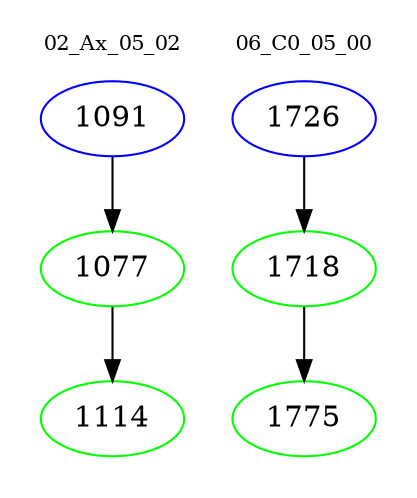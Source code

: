 digraph{
subgraph cluster_0 {
color = white
label = "02_Ax_05_02";
fontsize=10;
T0_1091 [label="1091", color="blue"]
T0_1091 -> T0_1077 [color="black"]
T0_1077 [label="1077", color="green"]
T0_1077 -> T0_1114 [color="black"]
T0_1114 [label="1114", color="green"]
}
subgraph cluster_1 {
color = white
label = "06_C0_05_00";
fontsize=10;
T1_1726 [label="1726", color="blue"]
T1_1726 -> T1_1718 [color="black"]
T1_1718 [label="1718", color="green"]
T1_1718 -> T1_1775 [color="black"]
T1_1775 [label="1775", color="green"]
}
}
